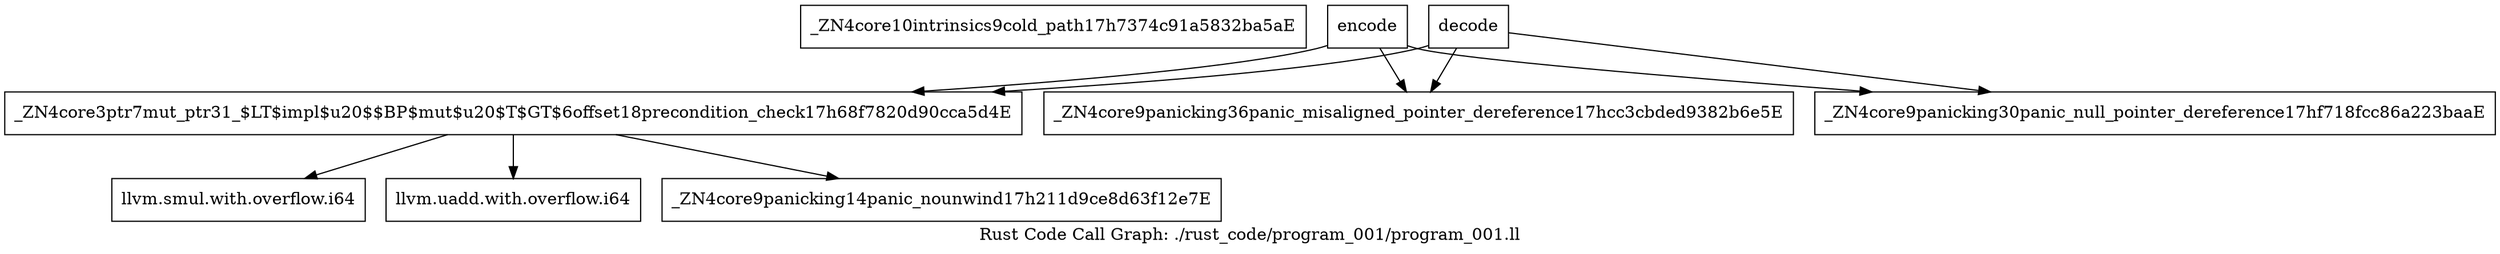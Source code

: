 digraph "Rust Code Call Graph: ./rust_code/program_001/program_001.ll" {
	label="Rust Code Call Graph: ./rust_code/program_001/program_001.ll";

	Node0x556a8cf44ba0 [shape=record,label="{_ZN4core10intrinsics9cold_path17h7374c91a5832ba5aE}"];
	Node0x556a8cf44c20 [shape=record,label="{_ZN4core3ptr7mut_ptr31_$LT$impl$u20$$BP$mut$u20$T$GT$6offset18precondition_check17h68f7820d90cca5d4E}"];
	Node0x556a8cf44c20 -> Node0x556a8cf44ca0;
	Node0x556a8cf44c20 -> Node0x556a8cf45130;
	Node0x556a8cf44c20 -> Node0x556a8cf451b0;
	Node0x556a8cf452e0 [shape=record,label="{encode}"];
	Node0x556a8cf452e0 -> Node0x556a8cf44c20;
	Node0x556a8cf452e0 -> Node0x556a8cf45390;
	Node0x556a8cf452e0 -> Node0x556a8cf45410;
	Node0x556a8cf45540 [shape=record,label="{decode}"];
	Node0x556a8cf45540 -> Node0x556a8cf44c20;
	Node0x556a8cf45540 -> Node0x556a8cf45410;
	Node0x556a8cf45540 -> Node0x556a8cf45390;
	Node0x556a8cf44ca0 [shape=record,label="{llvm.smul.with.overflow.i64}"];
	Node0x556a8cf45130 [shape=record,label="{llvm.uadd.with.overflow.i64}"];
	Node0x556a8cf451b0 [shape=record,label="{_ZN4core9panicking14panic_nounwind17h211d9ce8d63f12e7E}"];
	Node0x556a8cf45390 [shape=record,label="{_ZN4core9panicking36panic_misaligned_pointer_dereference17hcc3cbded9382b6e5E}"];
	Node0x556a8cf45410 [shape=record,label="{_ZN4core9panicking30panic_null_pointer_dereference17hf718fcc86a223baaE}"];
}
